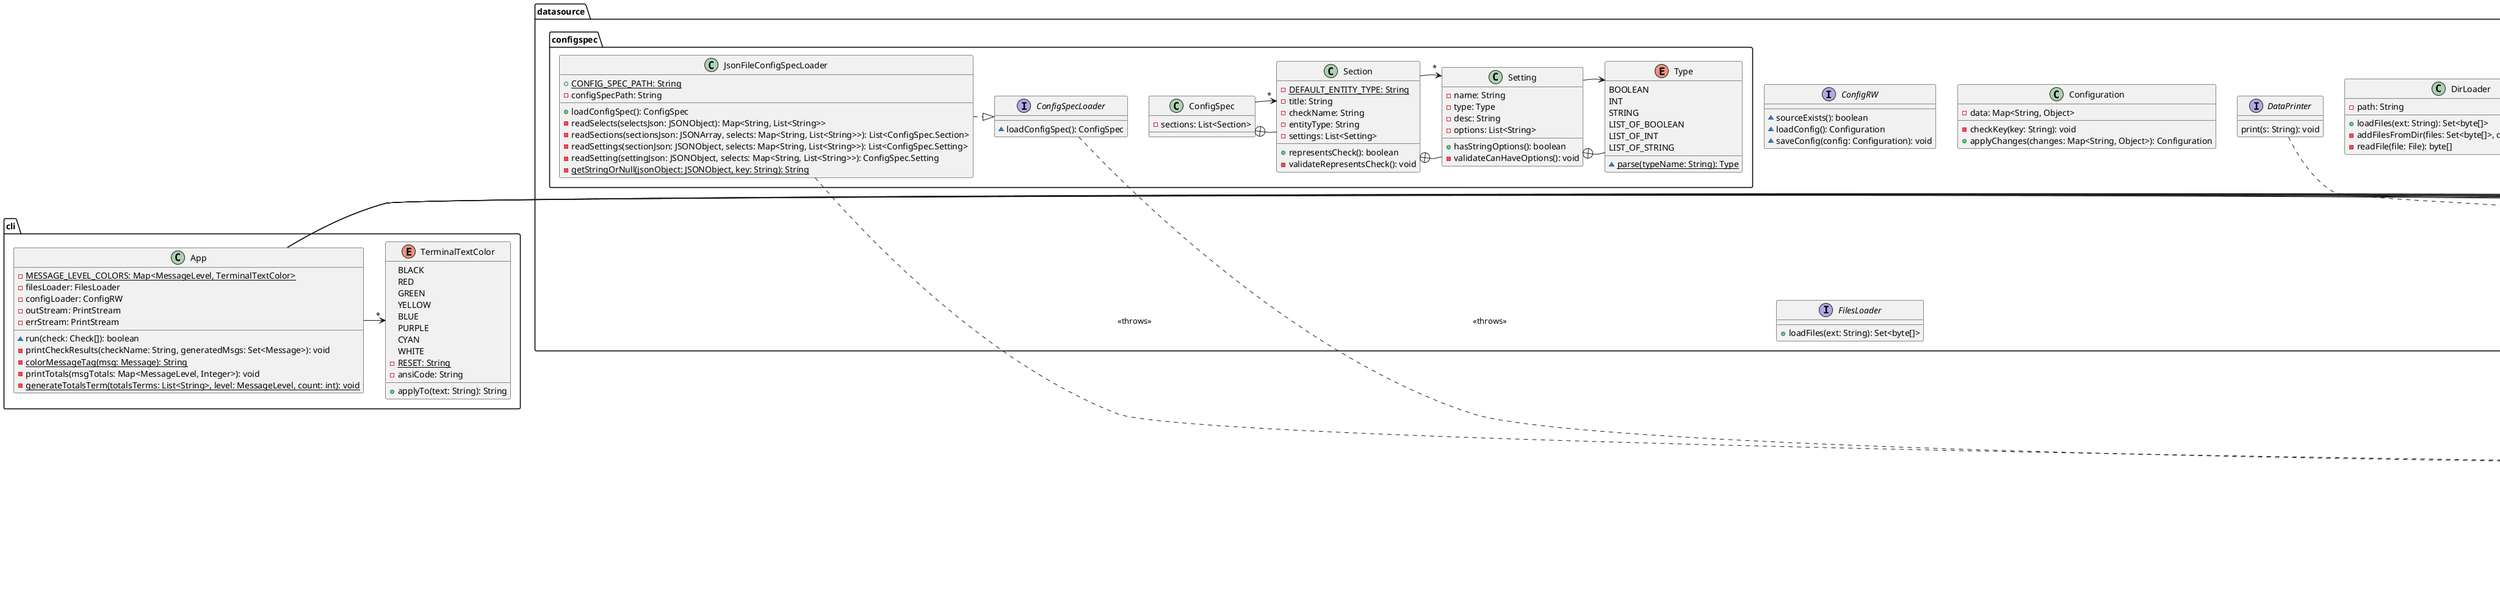 @startuml
interface ConfigRW {
}

class Configuration {
}

interface FilesLoader {
}

interface Check {
}

class CheckUtil {
}

class Message {
}

class MessageLevel {
}

class ClassDataCollection {
}

package "cli" {
  class App {
    -{static} MESSAGE_LEVEL_COLORS: Map<MessageLevel, TerminalTextColor>
    -filesLoader: FilesLoader
    -configLoader: ConfigRW
    -outStream: PrintStream
    -errStream: PrintStream
    ~run(check: Check[]): boolean
    -printCheckResults(checkName: String, generatedMsgs: Set<Message>): void
    -{static} colorMessageTag(msg: Message): String
    -printTotals(msgTotals: Map<MessageLevel, Integer>): void
    -{static} generateTotalsTerm(totalsTerms: List<String>, level: MessageLevel, count: int): void
  }

  enum TerminalTextColor {
    BLACK
    RED
    GREEN
    YELLOW
    BLUE
    PURPLE
    CYAN
    WHITE
    -{static} RESET: String
   -ansiCode: String
    +applyTo(text: String): String
  }

  App -> ConfigRW
  App -> Configuration
  App -> FilesLoader
  App ->"*" Check
  App -> CheckUtil
  App ->"*" Message
  App ->"*" MessageLevel
  App -> ClassDataCollection
  App ->"*" TerminalTextColor
}

package datasource.configspec {
  class ConfigSpec {
    -sections: List<Section>
  }
  class Section {
    -{static} DEFAULT_ENTITY_TYPE: String
    -title: String
    -checkName: String
    -entityType: String
    -settings: List<Setting>
    +representsCheck(): boolean
    -validateRepresentsCheck(): void

  }
  class Setting {
    -name: String
    -type: Type
    -desc: String
    -options: List<String>
    +hasStringOptions(): boolean
    -validateCanHaveOptions(): void
  }
  enum Type {
    BOOLEAN
    INT
    STRING
    LIST_OF_BOOLEAN
    LIST_OF_INT
    LIST_OF_STRING
    ~{static} parse(typeName: String): Type
  }

  interface ConfigSpecLoader {
    ~loadConfigSpec(): ConfigSpec
  }

  class JsonFileConfigSpecLoader {
    +{static} CONFIG_SPEC_PATH: String
    -configSpecPath: String
    +loadConfigSpec(): ConfigSpec
    -readSelects(selectsJson: JSONObject): Map<String, List<String>>
    -readSections(sectionsJson: JSONArray, selects: Map<String, List<String>>): List<ConfigSpec.Section>
    -readSettings(sectionJson: JSONObject, selects: Map<String, List<String>>): List<ConfigSpec.Setting>
    -readSetting(settingJson: JSONObject, selects: Map<String, List<String>>): ConfigSpec.Setting
    -{static} getStringOrNull(jsonObject: JSONObject, key: String): String
  }

  ConfigSpec +- Section
  ConfigSpec ->"*" Section
  Section +- Setting
  Section ->"*" Setting
  Setting +- Type
  Setting -> Type

  JsonFileConfigSpecLoader .|> ConfigSpecLoader
}

package datasource {
  interface ConfigRW {
    ~sourceExists(): boolean
    ~loadConfig(): Configuration
    ~saveConfig(config: Configuration): void
  }

  class Configuration {
    -data: Map<String, Object>
    -checkKey(key: String): void
    +applyChanges(changes: Map<String, Object>): Configuration
  }

  interface DataPrinter {
    print(s: String): void
  }

  class DirLoader {
    -path: String
    +loadFiles(ext: String): Set<byte[]>
    -addFilesFromDir(files: Set<byte[]>, dir: File, ext: String)
    -readFile(file: File): byte[]
  }

  interface FilesLoader {
    +loadFiles(ext: String): Set<byte[]>
  }
}

exception IOException {
}

exception Exception {
}

exception IllegalArgumentException {
}

exception RuntimeException {
}

exception FileNotFoundException {
}

exception IllegalStateException {
}

DirLoader ..|> FilesLoader

ConfigSpecLoader ..> IOException: <<throws>>
JsonFileConfigSpecLoader ..> IOException: <<throws>>
ConfigRW ..> IOException: <<throws>>
Configuration ..> IllegalArgumentException: <<throws>>
DataPrinter ..> FileNotFoundException: <<throws>>
FilesLoader ..> IOException: <<throws>>
FilesLoader ..> IllegalStateException: <<throws>>

FileNotFoundException --|> IOException
IOException --|> Exception
IllegalStateException --|> RuntimeException
IllegalArgumentException --|> RuntimeException
RuntimeException --|> Exception
@enduml